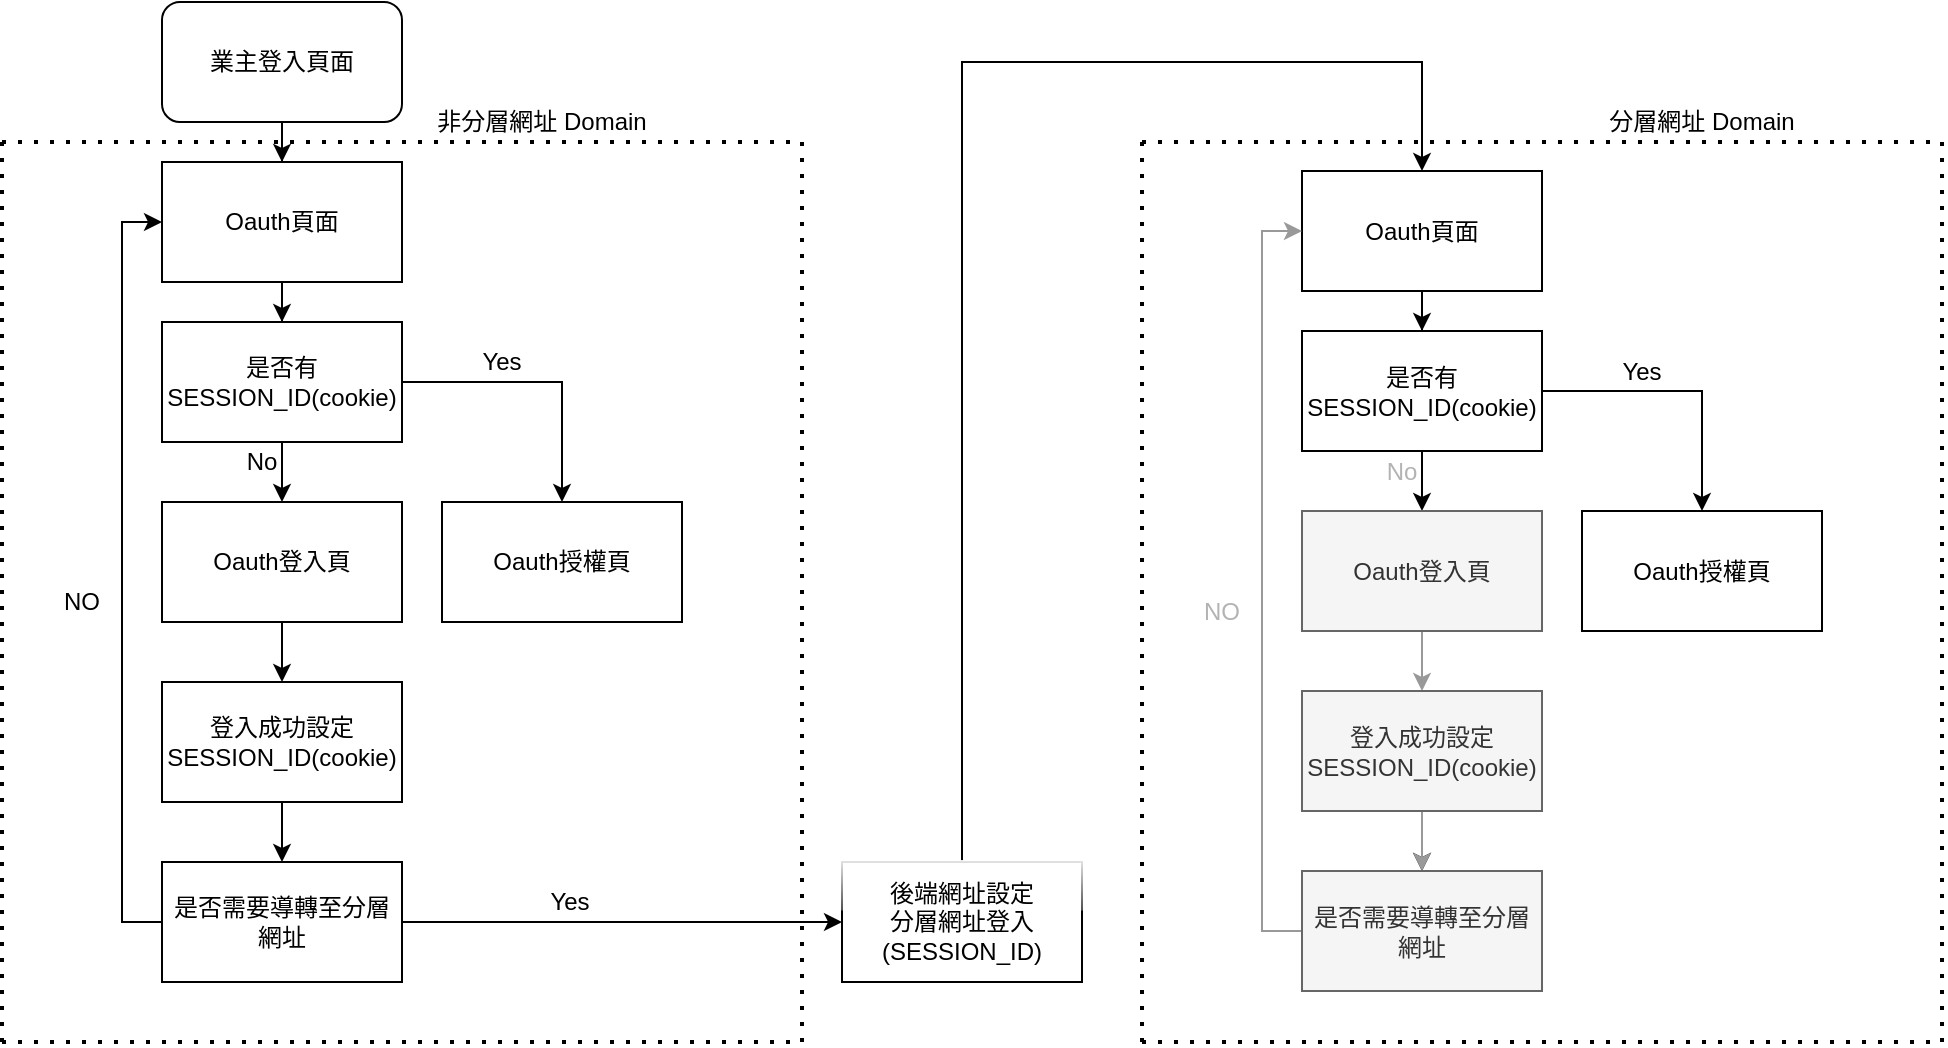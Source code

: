 <mxfile version="14.9.8" type="github">
  <diagram id="D-UUqYlnIydJldvlOFWt" name="Page-1">
    <mxGraphModel dx="1886" dy="946" grid="1" gridSize="10" guides="1" tooltips="1" connect="1" arrows="1" fold="1" page="1" pageScale="1" pageWidth="827" pageHeight="1169" math="0" shadow="0">
      <root>
        <mxCell id="0" />
        <mxCell id="1" parent="0" />
        <mxCell id="tW6iTe2G2LZvE7hdBB6i-5" style="edgeStyle=orthogonalEdgeStyle;rounded=0;orthogonalLoop=1;jettySize=auto;html=1;entryX=0.5;entryY=0;entryDx=0;entryDy=0;" edge="1" parent="1" source="tW6iTe2G2LZvE7hdBB6i-1" target="tW6iTe2G2LZvE7hdBB6i-2">
          <mxGeometry relative="1" as="geometry" />
        </mxCell>
        <mxCell id="tW6iTe2G2LZvE7hdBB6i-1" value="業主登入頁面" style="rounded=1;whiteSpace=wrap;html=1;" vertex="1" parent="1">
          <mxGeometry x="190" y="50" width="120" height="60" as="geometry" />
        </mxCell>
        <mxCell id="tW6iTe2G2LZvE7hdBB6i-6" style="edgeStyle=orthogonalEdgeStyle;rounded=0;orthogonalLoop=1;jettySize=auto;html=1;entryX=0.5;entryY=0;entryDx=0;entryDy=0;" edge="1" parent="1" source="tW6iTe2G2LZvE7hdBB6i-2" target="tW6iTe2G2LZvE7hdBB6i-3">
          <mxGeometry relative="1" as="geometry" />
        </mxCell>
        <mxCell id="tW6iTe2G2LZvE7hdBB6i-2" value="Oauth頁面" style="rounded=0;whiteSpace=wrap;html=1;" vertex="1" parent="1">
          <mxGeometry x="190" y="130" width="120" height="60" as="geometry" />
        </mxCell>
        <mxCell id="tW6iTe2G2LZvE7hdBB6i-9" style="edgeStyle=orthogonalEdgeStyle;rounded=0;orthogonalLoop=1;jettySize=auto;html=1;exitX=0.5;exitY=1;exitDx=0;exitDy=0;entryX=0.5;entryY=0;entryDx=0;entryDy=0;" edge="1" parent="1" source="tW6iTe2G2LZvE7hdBB6i-3" target="tW6iTe2G2LZvE7hdBB6i-7">
          <mxGeometry relative="1" as="geometry" />
        </mxCell>
        <mxCell id="tW6iTe2G2LZvE7hdBB6i-10" style="edgeStyle=orthogonalEdgeStyle;rounded=0;orthogonalLoop=1;jettySize=auto;html=1;exitX=1;exitY=0.5;exitDx=0;exitDy=0;entryX=0.5;entryY=0;entryDx=0;entryDy=0;" edge="1" parent="1" source="tW6iTe2G2LZvE7hdBB6i-3" target="tW6iTe2G2LZvE7hdBB6i-8">
          <mxGeometry relative="1" as="geometry" />
        </mxCell>
        <mxCell id="tW6iTe2G2LZvE7hdBB6i-3" value="是否有SESSION_ID(cookie)" style="rounded=0;whiteSpace=wrap;html=1;" vertex="1" parent="1">
          <mxGeometry x="190" y="210" width="120" height="60" as="geometry" />
        </mxCell>
        <mxCell id="tW6iTe2G2LZvE7hdBB6i-18" style="edgeStyle=orthogonalEdgeStyle;rounded=0;orthogonalLoop=1;jettySize=auto;html=1;exitX=0.5;exitY=1;exitDx=0;exitDy=0;entryX=0.5;entryY=0;entryDx=0;entryDy=0;" edge="1" parent="1" source="tW6iTe2G2LZvE7hdBB6i-7" target="tW6iTe2G2LZvE7hdBB6i-17">
          <mxGeometry relative="1" as="geometry" />
        </mxCell>
        <mxCell id="tW6iTe2G2LZvE7hdBB6i-7" value="Oauth登入頁" style="rounded=0;whiteSpace=wrap;html=1;" vertex="1" parent="1">
          <mxGeometry x="190" y="300" width="120" height="60" as="geometry" />
        </mxCell>
        <mxCell id="tW6iTe2G2LZvE7hdBB6i-8" value="Oauth授權頁" style="rounded=0;whiteSpace=wrap;html=1;" vertex="1" parent="1">
          <mxGeometry x="330" y="300" width="120" height="60" as="geometry" />
        </mxCell>
        <mxCell id="tW6iTe2G2LZvE7hdBB6i-11" value="Yes" style="text;html=1;strokeColor=none;fillColor=none;align=center;verticalAlign=middle;whiteSpace=wrap;rounded=0;" vertex="1" parent="1">
          <mxGeometry x="340" y="220" width="40" height="20" as="geometry" />
        </mxCell>
        <mxCell id="tW6iTe2G2LZvE7hdBB6i-13" value="No" style="text;html=1;strokeColor=none;fillColor=none;align=center;verticalAlign=middle;whiteSpace=wrap;rounded=0;" vertex="1" parent="1">
          <mxGeometry x="220" y="270" width="40" height="20" as="geometry" />
        </mxCell>
        <mxCell id="tW6iTe2G2LZvE7hdBB6i-21" style="edgeStyle=orthogonalEdgeStyle;rounded=0;orthogonalLoop=1;jettySize=auto;html=1;entryX=0.5;entryY=0;entryDx=0;entryDy=0;" edge="1" parent="1" source="tW6iTe2G2LZvE7hdBB6i-17" target="tW6iTe2G2LZvE7hdBB6i-20">
          <mxGeometry relative="1" as="geometry" />
        </mxCell>
        <mxCell id="tW6iTe2G2LZvE7hdBB6i-17" value="&lt;span&gt;登入成功設定SESSION_ID(cookie)&lt;/span&gt;" style="rounded=0;whiteSpace=wrap;html=1;" vertex="1" parent="1">
          <mxGeometry x="190" y="390" width="120" height="60" as="geometry" />
        </mxCell>
        <mxCell id="tW6iTe2G2LZvE7hdBB6i-22" style="edgeStyle=orthogonalEdgeStyle;rounded=0;orthogonalLoop=1;jettySize=auto;html=1;exitX=0;exitY=0.5;exitDx=0;exitDy=0;entryX=0;entryY=0.5;entryDx=0;entryDy=0;" edge="1" parent="1" source="tW6iTe2G2LZvE7hdBB6i-20" target="tW6iTe2G2LZvE7hdBB6i-2">
          <mxGeometry relative="1" as="geometry" />
        </mxCell>
        <mxCell id="tW6iTe2G2LZvE7hdBB6i-20" value="是否需要導轉至分層網址" style="rounded=0;whiteSpace=wrap;html=1;" vertex="1" parent="1">
          <mxGeometry x="190" y="480" width="120" height="60" as="geometry" />
        </mxCell>
        <mxCell id="tW6iTe2G2LZvE7hdBB6i-23" value="NO" style="text;html=1;strokeColor=none;fillColor=none;align=center;verticalAlign=middle;whiteSpace=wrap;rounded=0;" vertex="1" parent="1">
          <mxGeometry x="130" y="340" width="40" height="20" as="geometry" />
        </mxCell>
        <mxCell id="tW6iTe2G2LZvE7hdBB6i-29" value="" style="group" vertex="1" connectable="0" parent="1">
          <mxGeometry x="110" y="120" width="400" height="450" as="geometry" />
        </mxCell>
        <mxCell id="tW6iTe2G2LZvE7hdBB6i-25" value="" style="endArrow=none;dashed=1;html=1;dashPattern=1 3;strokeWidth=2;" edge="1" parent="tW6iTe2G2LZvE7hdBB6i-29">
          <mxGeometry width="50" height="50" relative="1" as="geometry">
            <mxPoint y="450" as="sourcePoint" />
            <mxPoint x="400" y="450" as="targetPoint" />
          </mxGeometry>
        </mxCell>
        <mxCell id="tW6iTe2G2LZvE7hdBB6i-26" value="" style="endArrow=none;dashed=1;html=1;dashPattern=1 3;strokeWidth=2;" edge="1" parent="tW6iTe2G2LZvE7hdBB6i-29">
          <mxGeometry width="50" height="50" relative="1" as="geometry">
            <mxPoint x="400" y="450" as="sourcePoint" />
            <mxPoint x="400" as="targetPoint" />
          </mxGeometry>
        </mxCell>
        <mxCell id="tW6iTe2G2LZvE7hdBB6i-27" value="" style="endArrow=none;dashed=1;html=1;dashPattern=1 3;strokeWidth=2;" edge="1" parent="tW6iTe2G2LZvE7hdBB6i-29">
          <mxGeometry width="50" height="50" relative="1" as="geometry">
            <mxPoint y="450" as="sourcePoint" />
            <mxPoint as="targetPoint" />
          </mxGeometry>
        </mxCell>
        <mxCell id="tW6iTe2G2LZvE7hdBB6i-28" value="" style="endArrow=none;dashed=1;html=1;dashPattern=1 3;strokeWidth=2;" edge="1" parent="tW6iTe2G2LZvE7hdBB6i-29">
          <mxGeometry width="50" height="50" relative="1" as="geometry">
            <mxPoint as="sourcePoint" />
            <mxPoint x="400" as="targetPoint" />
          </mxGeometry>
        </mxCell>
        <mxCell id="tW6iTe2G2LZvE7hdBB6i-54" value="Yes" style="text;html=1;strokeColor=none;fillColor=none;align=center;verticalAlign=middle;whiteSpace=wrap;rounded=0;glass=1;" vertex="1" parent="tW6iTe2G2LZvE7hdBB6i-29">
          <mxGeometry x="264" y="370" width="40" height="20" as="geometry" />
        </mxCell>
        <mxCell id="tW6iTe2G2LZvE7hdBB6i-30" value="非分層網址 Domain" style="text;html=1;strokeColor=none;fillColor=none;align=center;verticalAlign=middle;whiteSpace=wrap;rounded=0;glass=1;" vertex="1" parent="1">
          <mxGeometry x="260" y="100" width="240" height="20" as="geometry" />
        </mxCell>
        <mxCell id="tW6iTe2G2LZvE7hdBB6i-31" style="edgeStyle=orthogonalEdgeStyle;rounded=0;orthogonalLoop=1;jettySize=auto;html=1;entryX=0.5;entryY=0;entryDx=0;entryDy=0;" edge="1" parent="1" source="tW6iTe2G2LZvE7hdBB6i-32" target="tW6iTe2G2LZvE7hdBB6i-35">
          <mxGeometry relative="1" as="geometry" />
        </mxCell>
        <mxCell id="tW6iTe2G2LZvE7hdBB6i-32" value="Oauth頁面" style="rounded=0;whiteSpace=wrap;html=1;" vertex="1" parent="1">
          <mxGeometry x="760" y="134.5" width="120" height="60" as="geometry" />
        </mxCell>
        <mxCell id="tW6iTe2G2LZvE7hdBB6i-33" style="edgeStyle=orthogonalEdgeStyle;rounded=0;orthogonalLoop=1;jettySize=auto;html=1;exitX=0.5;exitY=1;exitDx=0;exitDy=0;entryX=0.5;entryY=0;entryDx=0;entryDy=0;" edge="1" parent="1" source="tW6iTe2G2LZvE7hdBB6i-35" target="tW6iTe2G2LZvE7hdBB6i-37">
          <mxGeometry relative="1" as="geometry" />
        </mxCell>
        <mxCell id="tW6iTe2G2LZvE7hdBB6i-34" style="edgeStyle=orthogonalEdgeStyle;rounded=0;orthogonalLoop=1;jettySize=auto;html=1;exitX=1;exitY=0.5;exitDx=0;exitDy=0;entryX=0.5;entryY=0;entryDx=0;entryDy=0;" edge="1" parent="1" source="tW6iTe2G2LZvE7hdBB6i-35" target="tW6iTe2G2LZvE7hdBB6i-38">
          <mxGeometry relative="1" as="geometry" />
        </mxCell>
        <mxCell id="tW6iTe2G2LZvE7hdBB6i-35" value="是否有SESSION_ID(cookie)" style="rounded=0;whiteSpace=wrap;html=1;" vertex="1" parent="1">
          <mxGeometry x="760" y="214.5" width="120" height="60" as="geometry" />
        </mxCell>
        <mxCell id="tW6iTe2G2LZvE7hdBB6i-36" style="edgeStyle=orthogonalEdgeStyle;rounded=0;orthogonalLoop=1;jettySize=auto;html=1;exitX=0.5;exitY=1;exitDx=0;exitDy=0;entryX=0.5;entryY=0;entryDx=0;entryDy=0;strokeColor=#999999;" edge="1" parent="1" source="tW6iTe2G2LZvE7hdBB6i-37" target="tW6iTe2G2LZvE7hdBB6i-42">
          <mxGeometry relative="1" as="geometry" />
        </mxCell>
        <mxCell id="tW6iTe2G2LZvE7hdBB6i-37" value="Oauth登入頁" style="rounded=0;whiteSpace=wrap;html=1;fontColor=#333333;fillColor=#f5f5f5;strokeColor=#666666;" vertex="1" parent="1">
          <mxGeometry x="760" y="304.5" width="120" height="60" as="geometry" />
        </mxCell>
        <mxCell id="tW6iTe2G2LZvE7hdBB6i-38" value="Oauth授權頁" style="rounded=0;whiteSpace=wrap;html=1;" vertex="1" parent="1">
          <mxGeometry x="900" y="304.5" width="120" height="60" as="geometry" />
        </mxCell>
        <mxCell id="tW6iTe2G2LZvE7hdBB6i-39" value="Yes" style="text;html=1;strokeColor=none;fillColor=none;align=center;verticalAlign=middle;whiteSpace=wrap;rounded=0;" vertex="1" parent="1">
          <mxGeometry x="910" y="224.5" width="40" height="20" as="geometry" />
        </mxCell>
        <mxCell id="tW6iTe2G2LZvE7hdBB6i-40" value="No" style="text;html=1;strokeColor=none;fillColor=none;align=center;verticalAlign=middle;whiteSpace=wrap;rounded=0;fontColor=#B3B3B3;" vertex="1" parent="1">
          <mxGeometry x="790" y="274.5" width="40" height="20" as="geometry" />
        </mxCell>
        <mxCell id="tW6iTe2G2LZvE7hdBB6i-41" style="edgeStyle=orthogonalEdgeStyle;rounded=0;orthogonalLoop=1;jettySize=auto;html=1;entryX=0.5;entryY=0;entryDx=0;entryDy=0;" edge="1" parent="1" source="tW6iTe2G2LZvE7hdBB6i-42" target="tW6iTe2G2LZvE7hdBB6i-44">
          <mxGeometry relative="1" as="geometry" />
        </mxCell>
        <mxCell id="tW6iTe2G2LZvE7hdBB6i-60" value="" style="edgeStyle=orthogonalEdgeStyle;rounded=0;orthogonalLoop=1;jettySize=auto;html=1;fontColor=#999999;strokeColor=#999999;" edge="1" parent="1" source="tW6iTe2G2LZvE7hdBB6i-42" target="tW6iTe2G2LZvE7hdBB6i-44">
          <mxGeometry relative="1" as="geometry" />
        </mxCell>
        <mxCell id="tW6iTe2G2LZvE7hdBB6i-42" value="&lt;span&gt;登入成功設定SESSION_ID(cookie)&lt;/span&gt;" style="rounded=0;whiteSpace=wrap;html=1;fillColor=#f5f5f5;strokeColor=#666666;fontColor=#333333;" vertex="1" parent="1">
          <mxGeometry x="760" y="394.5" width="120" height="60" as="geometry" />
        </mxCell>
        <mxCell id="tW6iTe2G2LZvE7hdBB6i-43" style="edgeStyle=orthogonalEdgeStyle;rounded=0;orthogonalLoop=1;jettySize=auto;html=1;exitX=0;exitY=0.5;exitDx=0;exitDy=0;entryX=0;entryY=0.5;entryDx=0;entryDy=0;strokeColor=#999999;" edge="1" parent="1" source="tW6iTe2G2LZvE7hdBB6i-44" target="tW6iTe2G2LZvE7hdBB6i-32">
          <mxGeometry relative="1" as="geometry" />
        </mxCell>
        <mxCell id="tW6iTe2G2LZvE7hdBB6i-44" value="是否需要導轉至分層網址" style="rounded=0;whiteSpace=wrap;html=1;fillColor=#f5f5f5;strokeColor=#666666;fontColor=#333333;" vertex="1" parent="1">
          <mxGeometry x="760" y="484.5" width="120" height="60" as="geometry" />
        </mxCell>
        <mxCell id="tW6iTe2G2LZvE7hdBB6i-45" value="NO" style="text;html=1;strokeColor=none;fillColor=none;align=center;verticalAlign=middle;whiteSpace=wrap;rounded=0;fontColor=#B3B3B3;" vertex="1" parent="1">
          <mxGeometry x="700" y="344.5" width="40" height="20" as="geometry" />
        </mxCell>
        <mxCell id="tW6iTe2G2LZvE7hdBB6i-46" value="" style="group" vertex="1" connectable="0" parent="1">
          <mxGeometry x="680" y="120" width="400" height="450" as="geometry" />
        </mxCell>
        <mxCell id="tW6iTe2G2LZvE7hdBB6i-47" value="" style="endArrow=none;dashed=1;html=1;dashPattern=1 3;strokeWidth=2;" edge="1" parent="tW6iTe2G2LZvE7hdBB6i-46">
          <mxGeometry width="50" height="50" relative="1" as="geometry">
            <mxPoint y="450" as="sourcePoint" />
            <mxPoint x="400" y="450" as="targetPoint" />
          </mxGeometry>
        </mxCell>
        <mxCell id="tW6iTe2G2LZvE7hdBB6i-48" value="" style="endArrow=none;dashed=1;html=1;dashPattern=1 3;strokeWidth=2;" edge="1" parent="tW6iTe2G2LZvE7hdBB6i-46">
          <mxGeometry width="50" height="50" relative="1" as="geometry">
            <mxPoint x="400" y="450" as="sourcePoint" />
            <mxPoint x="400" as="targetPoint" />
          </mxGeometry>
        </mxCell>
        <mxCell id="tW6iTe2G2LZvE7hdBB6i-49" value="" style="endArrow=none;dashed=1;html=1;dashPattern=1 3;strokeWidth=2;" edge="1" parent="tW6iTe2G2LZvE7hdBB6i-46">
          <mxGeometry width="50" height="50" relative="1" as="geometry">
            <mxPoint y="450" as="sourcePoint" />
            <mxPoint as="targetPoint" />
          </mxGeometry>
        </mxCell>
        <mxCell id="tW6iTe2G2LZvE7hdBB6i-50" value="" style="endArrow=none;dashed=1;html=1;dashPattern=1 3;strokeWidth=2;" edge="1" parent="tW6iTe2G2LZvE7hdBB6i-46">
          <mxGeometry width="50" height="50" relative="1" as="geometry">
            <mxPoint as="sourcePoint" />
            <mxPoint x="400" as="targetPoint" />
          </mxGeometry>
        </mxCell>
        <mxCell id="tW6iTe2G2LZvE7hdBB6i-56" style="edgeStyle=orthogonalEdgeStyle;rounded=0;orthogonalLoop=1;jettySize=auto;html=1;exitX=0.5;exitY=0;exitDx=0;exitDy=0;entryX=0.5;entryY=0;entryDx=0;entryDy=0;" edge="1" parent="1" source="tW6iTe2G2LZvE7hdBB6i-52" target="tW6iTe2G2LZvE7hdBB6i-32">
          <mxGeometry relative="1" as="geometry">
            <Array as="points">
              <mxPoint x="590" y="80" />
              <mxPoint x="820" y="80" />
            </Array>
          </mxGeometry>
        </mxCell>
        <mxCell id="tW6iTe2G2LZvE7hdBB6i-52" value="後端網址設定&lt;br&gt;分層網址登入&lt;br&gt;(SESSION_ID)" style="rounded=0;whiteSpace=wrap;html=1;glass=1;" vertex="1" parent="1">
          <mxGeometry x="530" y="480" width="120" height="60" as="geometry" />
        </mxCell>
        <mxCell id="tW6iTe2G2LZvE7hdBB6i-53" value="" style="endArrow=classic;html=1;entryX=0;entryY=0.5;entryDx=0;entryDy=0;" edge="1" parent="1" target="tW6iTe2G2LZvE7hdBB6i-52">
          <mxGeometry width="50" height="50" relative="1" as="geometry">
            <mxPoint x="310" y="510" as="sourcePoint" />
            <mxPoint x="440" y="400" as="targetPoint" />
          </mxGeometry>
        </mxCell>
        <mxCell id="tW6iTe2G2LZvE7hdBB6i-57" value="分層網址 Domain" style="text;html=1;strokeColor=none;fillColor=none;align=center;verticalAlign=middle;whiteSpace=wrap;rounded=0;glass=1;" vertex="1" parent="1">
          <mxGeometry x="840" y="100" width="240" height="20" as="geometry" />
        </mxCell>
      </root>
    </mxGraphModel>
  </diagram>
</mxfile>
